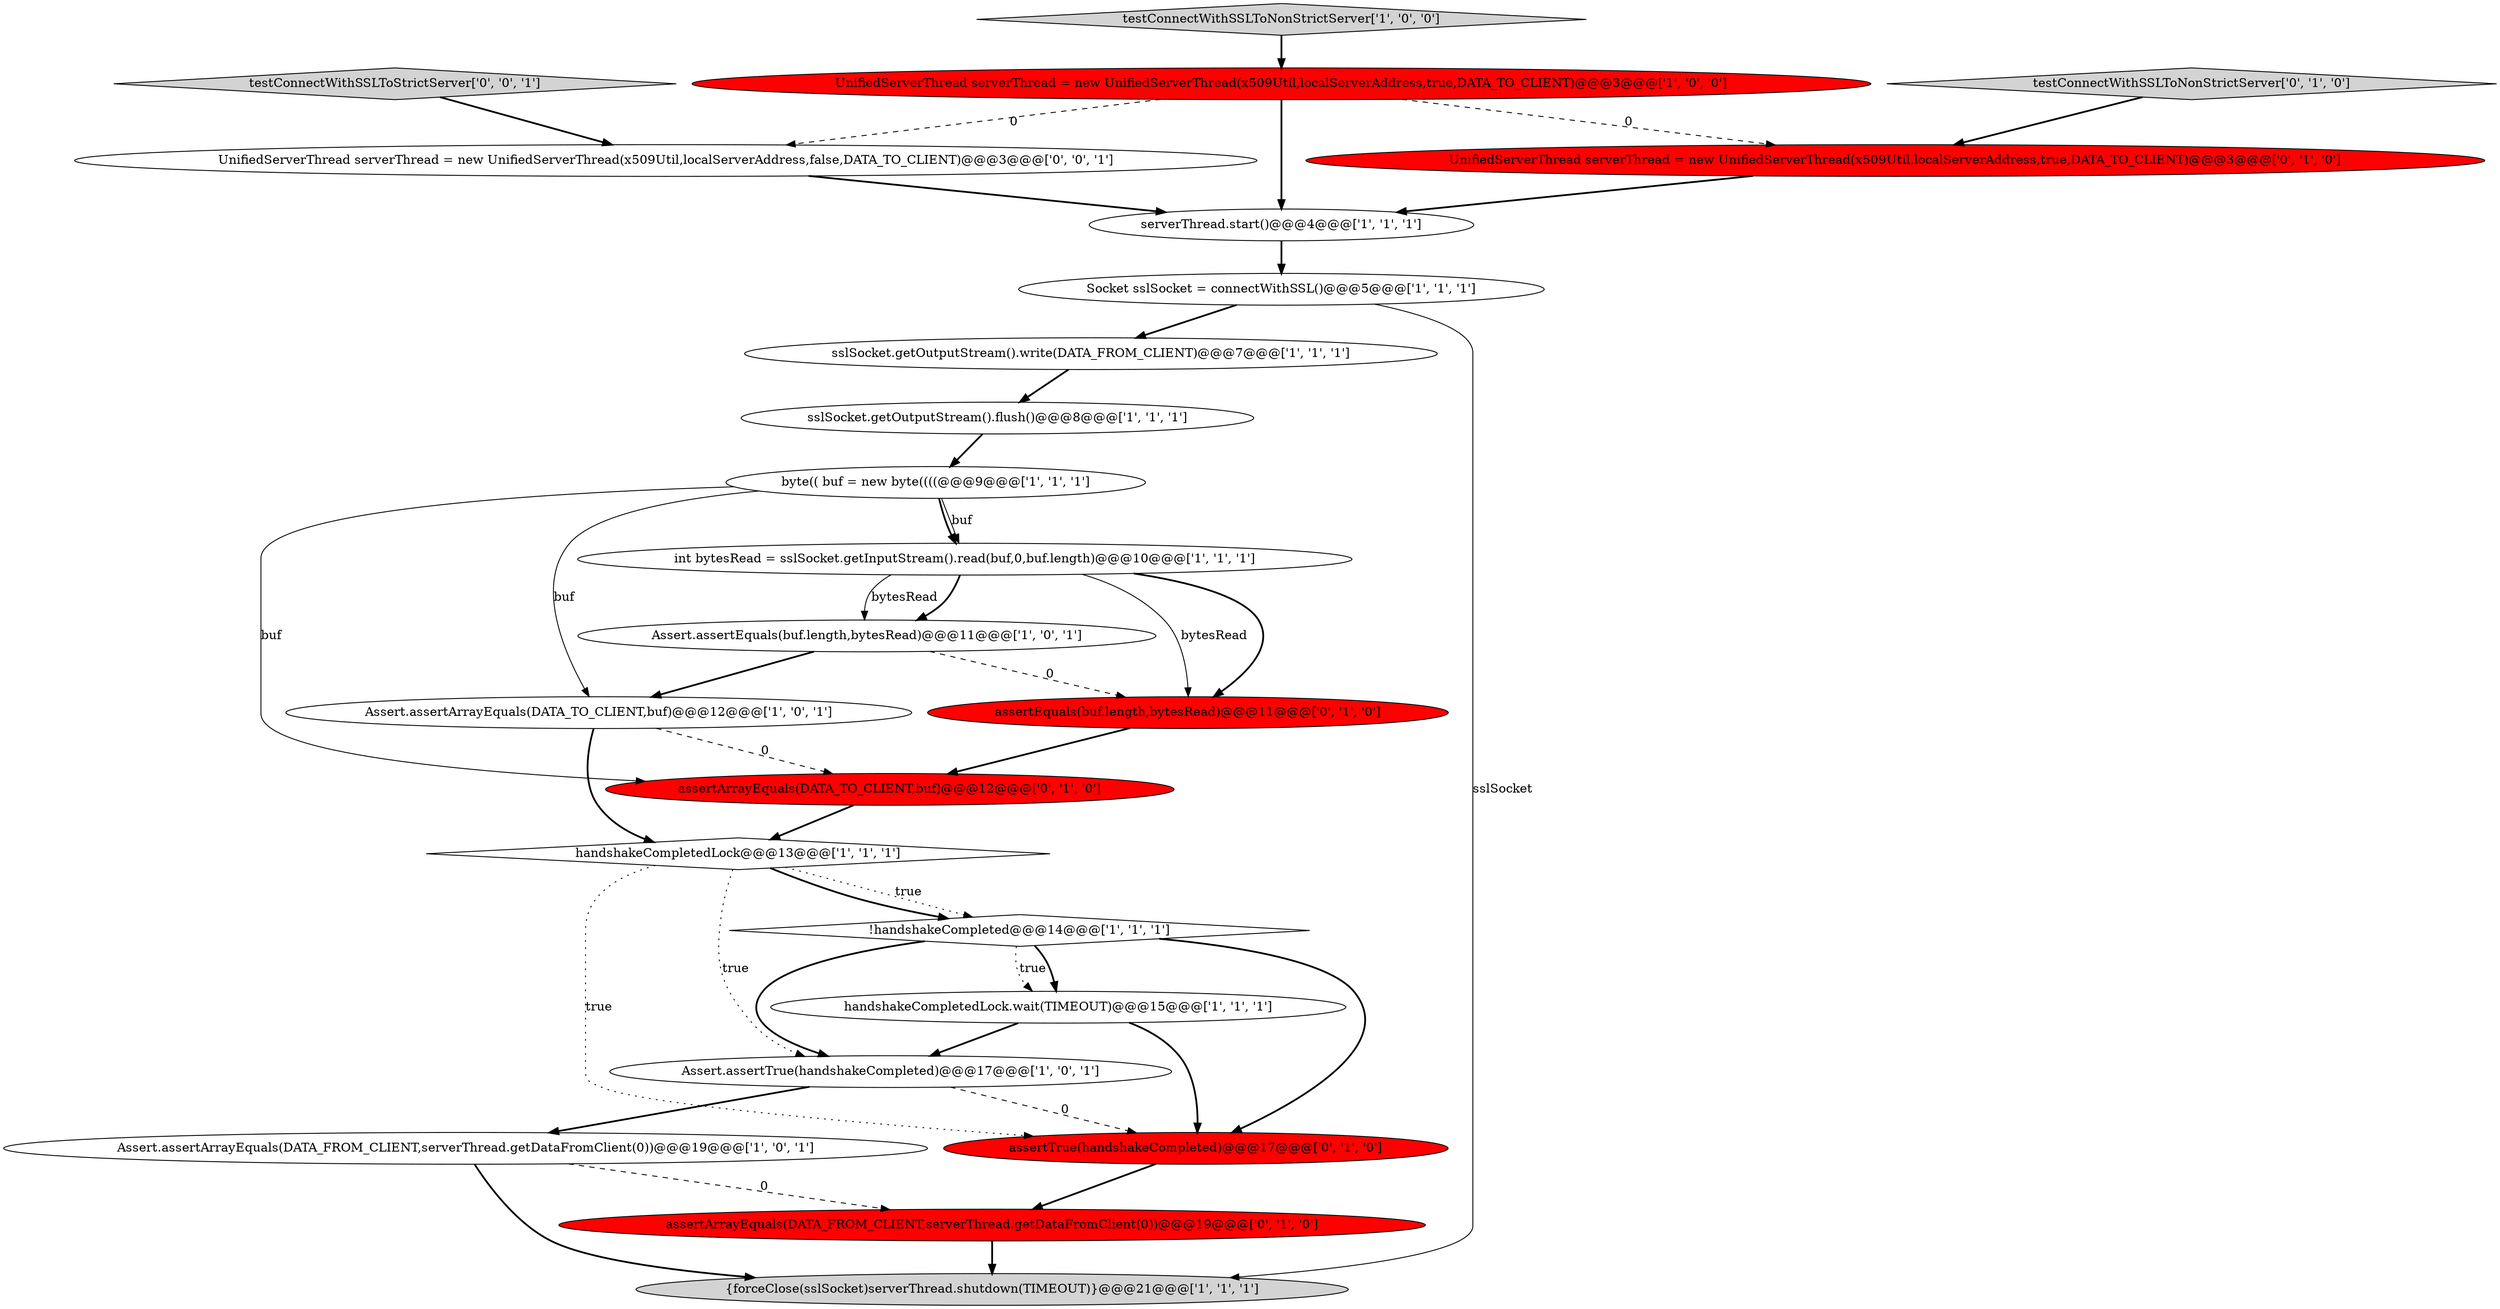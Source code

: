 digraph {
1 [style = filled, label = "Assert.assertArrayEquals(DATA_FROM_CLIENT,serverThread.getDataFromClient(0))@@@19@@@['1', '0', '1']", fillcolor = white, shape = ellipse image = "AAA0AAABBB1BBB"];
15 [style = filled, label = "handshakeCompletedLock.wait(TIMEOUT)@@@15@@@['1', '1', '1']", fillcolor = white, shape = ellipse image = "AAA0AAABBB1BBB"];
18 [style = filled, label = "assertArrayEquals(DATA_TO_CLIENT,buf)@@@12@@@['0', '1', '0']", fillcolor = red, shape = ellipse image = "AAA1AAABBB2BBB"];
20 [style = filled, label = "assertTrue(handshakeCompleted)@@@17@@@['0', '1', '0']", fillcolor = red, shape = ellipse image = "AAA1AAABBB2BBB"];
0 [style = filled, label = "int bytesRead = sslSocket.getInputStream().read(buf,0,buf.length)@@@10@@@['1', '1', '1']", fillcolor = white, shape = ellipse image = "AAA0AAABBB1BBB"];
2 [style = filled, label = "Assert.assertEquals(buf.length,bytesRead)@@@11@@@['1', '0', '1']", fillcolor = white, shape = ellipse image = "AAA0AAABBB1BBB"];
14 [style = filled, label = "!handshakeCompleted@@@14@@@['1', '1', '1']", fillcolor = white, shape = diamond image = "AAA0AAABBB1BBB"];
4 [style = filled, label = "testConnectWithSSLToNonStrictServer['1', '0', '0']", fillcolor = lightgray, shape = diamond image = "AAA0AAABBB1BBB"];
17 [style = filled, label = "assertArrayEquals(DATA_FROM_CLIENT,serverThread.getDataFromClient(0))@@@19@@@['0', '1', '0']", fillcolor = red, shape = ellipse image = "AAA1AAABBB2BBB"];
12 [style = filled, label = "byte(( buf = new byte((((@@@9@@@['1', '1', '1']", fillcolor = white, shape = ellipse image = "AAA0AAABBB1BBB"];
7 [style = filled, label = "serverThread.start()@@@4@@@['1', '1', '1']", fillcolor = white, shape = ellipse image = "AAA0AAABBB1BBB"];
10 [style = filled, label = "Assert.assertArrayEquals(DATA_TO_CLIENT,buf)@@@12@@@['1', '0', '1']", fillcolor = white, shape = ellipse image = "AAA0AAABBB1BBB"];
9 [style = filled, label = "Socket sslSocket = connectWithSSL()@@@5@@@['1', '1', '1']", fillcolor = white, shape = ellipse image = "AAA0AAABBB1BBB"];
6 [style = filled, label = "UnifiedServerThread serverThread = new UnifiedServerThread(x509Util,localServerAddress,true,DATA_TO_CLIENT)@@@3@@@['1', '0', '0']", fillcolor = red, shape = ellipse image = "AAA1AAABBB1BBB"];
11 [style = filled, label = "sslSocket.getOutputStream().write(DATA_FROM_CLIENT)@@@7@@@['1', '1', '1']", fillcolor = white, shape = ellipse image = "AAA0AAABBB1BBB"];
21 [style = filled, label = "testConnectWithSSLToNonStrictServer['0', '1', '0']", fillcolor = lightgray, shape = diamond image = "AAA0AAABBB2BBB"];
23 [style = filled, label = "UnifiedServerThread serverThread = new UnifiedServerThread(x509Util,localServerAddress,false,DATA_TO_CLIENT)@@@3@@@['0', '0', '1']", fillcolor = white, shape = ellipse image = "AAA0AAABBB3BBB"];
8 [style = filled, label = "{forceClose(sslSocket)serverThread.shutdown(TIMEOUT)}@@@21@@@['1', '1', '1']", fillcolor = lightgray, shape = ellipse image = "AAA0AAABBB1BBB"];
13 [style = filled, label = "handshakeCompletedLock@@@13@@@['1', '1', '1']", fillcolor = white, shape = diamond image = "AAA0AAABBB1BBB"];
16 [style = filled, label = "assertEquals(buf.length,bytesRead)@@@11@@@['0', '1', '0']", fillcolor = red, shape = ellipse image = "AAA1AAABBB2BBB"];
19 [style = filled, label = "UnifiedServerThread serverThread = new UnifiedServerThread(x509Util,localServerAddress,true,DATA_TO_CLIENT)@@@3@@@['0', '1', '0']", fillcolor = red, shape = ellipse image = "AAA1AAABBB2BBB"];
22 [style = filled, label = "testConnectWithSSLToStrictServer['0', '0', '1']", fillcolor = lightgray, shape = diamond image = "AAA0AAABBB3BBB"];
5 [style = filled, label = "Assert.assertTrue(handshakeCompleted)@@@17@@@['1', '0', '1']", fillcolor = white, shape = ellipse image = "AAA0AAABBB1BBB"];
3 [style = filled, label = "sslSocket.getOutputStream().flush()@@@8@@@['1', '1', '1']", fillcolor = white, shape = ellipse image = "AAA0AAABBB1BBB"];
17->8 [style = bold, label=""];
0->16 [style = bold, label=""];
16->18 [style = bold, label=""];
20->17 [style = bold, label=""];
1->8 [style = bold, label=""];
9->11 [style = bold, label=""];
21->19 [style = bold, label=""];
4->6 [style = bold, label=""];
13->20 [style = dotted, label="true"];
0->2 [style = bold, label=""];
12->18 [style = solid, label="buf"];
0->2 [style = solid, label="bytesRead"];
13->5 [style = dotted, label="true"];
12->0 [style = solid, label="buf"];
3->12 [style = bold, label=""];
2->10 [style = bold, label=""];
12->0 [style = bold, label=""];
22->23 [style = bold, label=""];
15->5 [style = bold, label=""];
5->20 [style = dashed, label="0"];
7->9 [style = bold, label=""];
5->1 [style = bold, label=""];
14->15 [style = dotted, label="true"];
1->17 [style = dashed, label="0"];
10->13 [style = bold, label=""];
11->3 [style = bold, label=""];
15->20 [style = bold, label=""];
12->10 [style = solid, label="buf"];
0->16 [style = solid, label="bytesRead"];
2->16 [style = dashed, label="0"];
6->23 [style = dashed, label="0"];
6->19 [style = dashed, label="0"];
18->13 [style = bold, label=""];
14->15 [style = bold, label=""];
23->7 [style = bold, label=""];
6->7 [style = bold, label=""];
13->14 [style = dotted, label="true"];
13->14 [style = bold, label=""];
19->7 [style = bold, label=""];
9->8 [style = solid, label="sslSocket"];
10->18 [style = dashed, label="0"];
14->20 [style = bold, label=""];
14->5 [style = bold, label=""];
}
